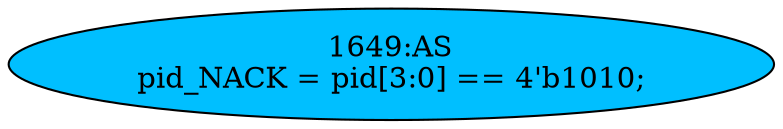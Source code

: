 strict digraph "" {
	node [label="\N"];
	"1649:AS"	 [ast="<pyverilog.vparser.ast.Assign object at 0x7f13b5568cd0>",
		def_var="['pid_NACK']",
		fillcolor=deepskyblue,
		label="1649:AS
pid_NACK = pid[3:0] == 4'b1010;",
		statements="[]",
		style=filled,
		typ=Assign,
		use_var="['pid']"];
}
